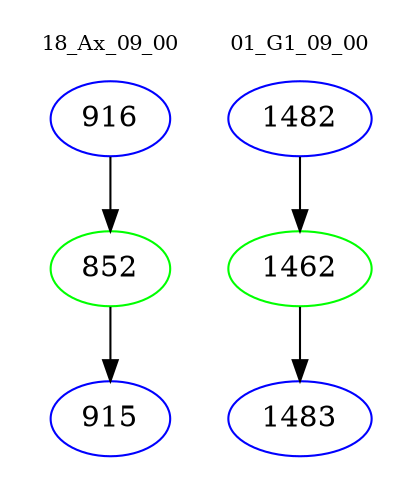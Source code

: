 digraph{
subgraph cluster_0 {
color = white
label = "18_Ax_09_00";
fontsize=10;
T0_916 [label="916", color="blue"]
T0_916 -> T0_852 [color="black"]
T0_852 [label="852", color="green"]
T0_852 -> T0_915 [color="black"]
T0_915 [label="915", color="blue"]
}
subgraph cluster_1 {
color = white
label = "01_G1_09_00";
fontsize=10;
T1_1482 [label="1482", color="blue"]
T1_1482 -> T1_1462 [color="black"]
T1_1462 [label="1462", color="green"]
T1_1462 -> T1_1483 [color="black"]
T1_1483 [label="1483", color="blue"]
}
}

